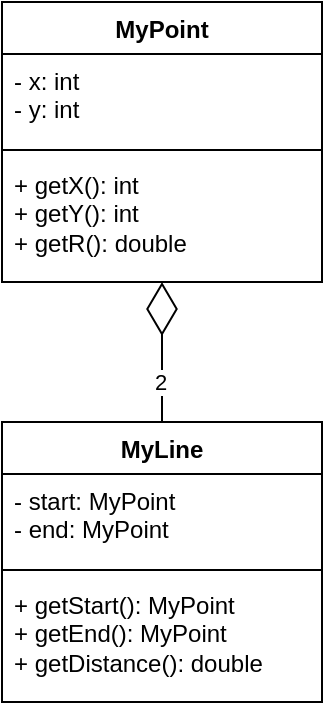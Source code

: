 <mxfile version="24.7.6">
  <diagram name="ページ1" id="XAllBp710JInbnch93JL">
    <mxGraphModel grid="1" page="1" gridSize="10" guides="1" tooltips="1" connect="1" arrows="1" fold="1" pageScale="1" pageWidth="827" pageHeight="1169" math="0" shadow="0">
      <root>
        <mxCell id="0" />
        <mxCell id="1" parent="0" />
        <mxCell id="AXFlum8hvJT_ahZ_gEDJ-1" value="MyPoint" style="swimlane;fontStyle=1;align=center;verticalAlign=top;childLayout=stackLayout;horizontal=1;startSize=26;horizontalStack=0;resizeParent=1;resizeParentMax=0;resizeLast=0;collapsible=1;marginBottom=0;whiteSpace=wrap;html=1;" vertex="1" parent="1">
          <mxGeometry x="60" y="180" width="160" height="140" as="geometry" />
        </mxCell>
        <mxCell id="AXFlum8hvJT_ahZ_gEDJ-2" value="- x: int&lt;div&gt;&lt;span style=&quot;background-color: initial;&quot;&gt;- y: int&lt;/span&gt;&lt;div&gt;&lt;br&gt;&lt;/div&gt;&lt;/div&gt;" style="text;strokeColor=none;fillColor=none;align=left;verticalAlign=top;spacingLeft=4;spacingRight=4;overflow=hidden;rotatable=0;points=[[0,0.5],[1,0.5]];portConstraint=eastwest;whiteSpace=wrap;html=1;" vertex="1" parent="AXFlum8hvJT_ahZ_gEDJ-1">
          <mxGeometry y="26" width="160" height="44" as="geometry" />
        </mxCell>
        <mxCell id="AXFlum8hvJT_ahZ_gEDJ-3" value="" style="line;strokeWidth=1;fillColor=none;align=left;verticalAlign=middle;spacingTop=-1;spacingLeft=3;spacingRight=3;rotatable=0;labelPosition=right;points=[];portConstraint=eastwest;strokeColor=inherit;" vertex="1" parent="AXFlum8hvJT_ahZ_gEDJ-1">
          <mxGeometry y="70" width="160" height="8" as="geometry" />
        </mxCell>
        <mxCell id="AXFlum8hvJT_ahZ_gEDJ-4" value="+ getX(): int&lt;div&gt;+ getY(): int&lt;/div&gt;&lt;div&gt;+ getR(): double&lt;/div&gt;" style="text;strokeColor=none;fillColor=none;align=left;verticalAlign=top;spacingLeft=4;spacingRight=4;overflow=hidden;rotatable=0;points=[[0,0.5],[1,0.5]];portConstraint=eastwest;whiteSpace=wrap;html=1;" vertex="1" parent="AXFlum8hvJT_ahZ_gEDJ-1">
          <mxGeometry y="78" width="160" height="62" as="geometry" />
        </mxCell>
        <mxCell id="AXFlum8hvJT_ahZ_gEDJ-5" value="MyLine" style="swimlane;fontStyle=1;align=center;verticalAlign=top;childLayout=stackLayout;horizontal=1;startSize=26;horizontalStack=0;resizeParent=1;resizeParentMax=0;resizeLast=0;collapsible=1;marginBottom=0;whiteSpace=wrap;html=1;" vertex="1" parent="1">
          <mxGeometry x="60" y="390" width="160" height="140" as="geometry" />
        </mxCell>
        <mxCell id="AXFlum8hvJT_ahZ_gEDJ-6" value="&lt;div&gt;&lt;div&gt;- start: MyPoint&lt;/div&gt;&lt;/div&gt;&lt;div&gt;- end: MyPoint&lt;/div&gt;" style="text;strokeColor=none;fillColor=none;align=left;verticalAlign=top;spacingLeft=4;spacingRight=4;overflow=hidden;rotatable=0;points=[[0,0.5],[1,0.5]];portConstraint=eastwest;whiteSpace=wrap;html=1;" vertex="1" parent="AXFlum8hvJT_ahZ_gEDJ-5">
          <mxGeometry y="26" width="160" height="44" as="geometry" />
        </mxCell>
        <mxCell id="AXFlum8hvJT_ahZ_gEDJ-7" value="" style="line;strokeWidth=1;fillColor=none;align=left;verticalAlign=middle;spacingTop=-1;spacingLeft=3;spacingRight=3;rotatable=0;labelPosition=right;points=[];portConstraint=eastwest;strokeColor=inherit;" vertex="1" parent="AXFlum8hvJT_ahZ_gEDJ-5">
          <mxGeometry y="70" width="160" height="8" as="geometry" />
        </mxCell>
        <mxCell id="AXFlum8hvJT_ahZ_gEDJ-8" value="&lt;div&gt;+ getStart(): MyPoint&lt;/div&gt;&lt;div&gt;+ getEnd(): MyPoint&lt;/div&gt;&lt;div&gt;+ getDistance(): double&lt;/div&gt;" style="text;strokeColor=none;fillColor=none;align=left;verticalAlign=top;spacingLeft=4;spacingRight=4;overflow=hidden;rotatable=0;points=[[0,0.5],[1,0.5]];portConstraint=eastwest;whiteSpace=wrap;html=1;" vertex="1" parent="AXFlum8hvJT_ahZ_gEDJ-5">
          <mxGeometry y="78" width="160" height="62" as="geometry" />
        </mxCell>
        <mxCell id="AXFlum8hvJT_ahZ_gEDJ-9" value="" style="endArrow=diamondThin;endFill=0;endSize=24;html=1;rounded=0;" edge="1" parent="1" source="AXFlum8hvJT_ahZ_gEDJ-5" target="AXFlum8hvJT_ahZ_gEDJ-4">
          <mxGeometry width="160" relative="1" as="geometry">
            <mxPoint x="180" y="340" as="sourcePoint" />
            <mxPoint x="340" y="340" as="targetPoint" />
          </mxGeometry>
        </mxCell>
        <mxCell id="AXFlum8hvJT_ahZ_gEDJ-10" value="2" style="edgeLabel;html=1;align=center;verticalAlign=middle;resizable=0;points=[];" connectable="0" vertex="1" parent="AXFlum8hvJT_ahZ_gEDJ-9">
          <mxGeometry x="-0.429" y="1" relative="1" as="geometry">
            <mxPoint as="offset" />
          </mxGeometry>
        </mxCell>
      </root>
    </mxGraphModel>
  </diagram>
</mxfile>
